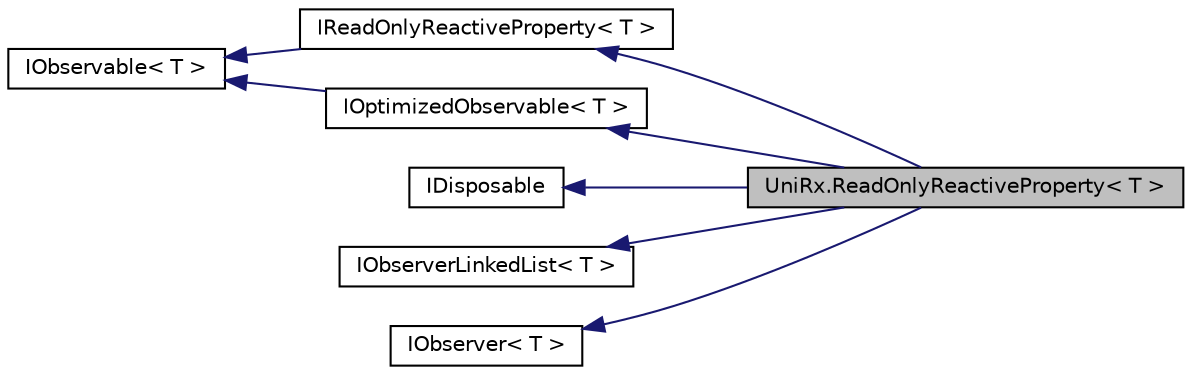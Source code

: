 digraph "UniRx.ReadOnlyReactiveProperty&lt; T &gt;"
{
 // LATEX_PDF_SIZE
  edge [fontname="Helvetica",fontsize="10",labelfontname="Helvetica",labelfontsize="10"];
  node [fontname="Helvetica",fontsize="10",shape=record];
  rankdir="LR";
  Node1 [label="UniRx.ReadOnlyReactiveProperty\< T \>",height=0.2,width=0.4,color="black", fillcolor="grey75", style="filled", fontcolor="black",tooltip="Lightweight property broker."];
  Node2 -> Node1 [dir="back",color="midnightblue",fontsize="10",style="solid"];
  Node2 [label="IReadOnlyReactiveProperty\< T \>",height=0.2,width=0.4,color="black", fillcolor="white", style="filled",URL="$interface_uni_rx_1_1_i_read_only_reactive_property.html",tooltip=" "];
  Node3 -> Node2 [dir="back",color="midnightblue",fontsize="10",style="solid"];
  Node3 [label="IObservable\< T \>",height=0.2,width=0.4,color="black", fillcolor="white", style="filled",URL="$interface_uni_rx_1_1_i_observable.html",tooltip=" "];
  Node4 -> Node1 [dir="back",color="midnightblue",fontsize="10",style="solid"];
  Node4 [label="IDisposable",height=0.2,width=0.4,color="black", fillcolor="white", style="filled",tooltip=" "];
  Node5 -> Node1 [dir="back",color="midnightblue",fontsize="10",style="solid"];
  Node5 [label="IOptimizedObservable\< T \>",height=0.2,width=0.4,color="black", fillcolor="white", style="filled",URL="$interface_uni_rx_1_1_i_optimized_observable.html",tooltip=" "];
  Node3 -> Node5 [dir="back",color="midnightblue",fontsize="10",style="solid"];
  Node6 -> Node1 [dir="back",color="midnightblue",fontsize="10",style="solid"];
  Node6 [label="IObserverLinkedList\< T \>",height=0.2,width=0.4,color="black", fillcolor="white", style="filled",tooltip=" "];
  Node7 -> Node1 [dir="back",color="midnightblue",fontsize="10",style="solid"];
  Node7 [label="IObserver\< T \>",height=0.2,width=0.4,color="black", fillcolor="white", style="filled",URL="$interface_uni_rx_1_1_i_observer.html",tooltip="Provides a mechanism for receiving push-based notifications and returning a response."];
}
